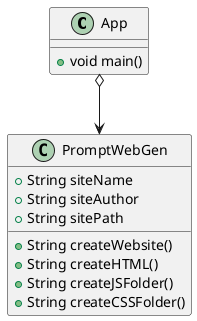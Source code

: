 @startuml


'All the input happens in main as well as the output'
class App
{
    +void main()
}

'The creation of folders happens here with the info from main'
class PromptWebGen
{
    'Attributes'
    +String siteName
    +String siteAuthor
    +String sitePath

    'Functions'
    +String createWebsite()
    +String createHTML()
    +String createJSFolder()
    +String createCSSFolder()
}

App o--> PromptWebGen

@enduml